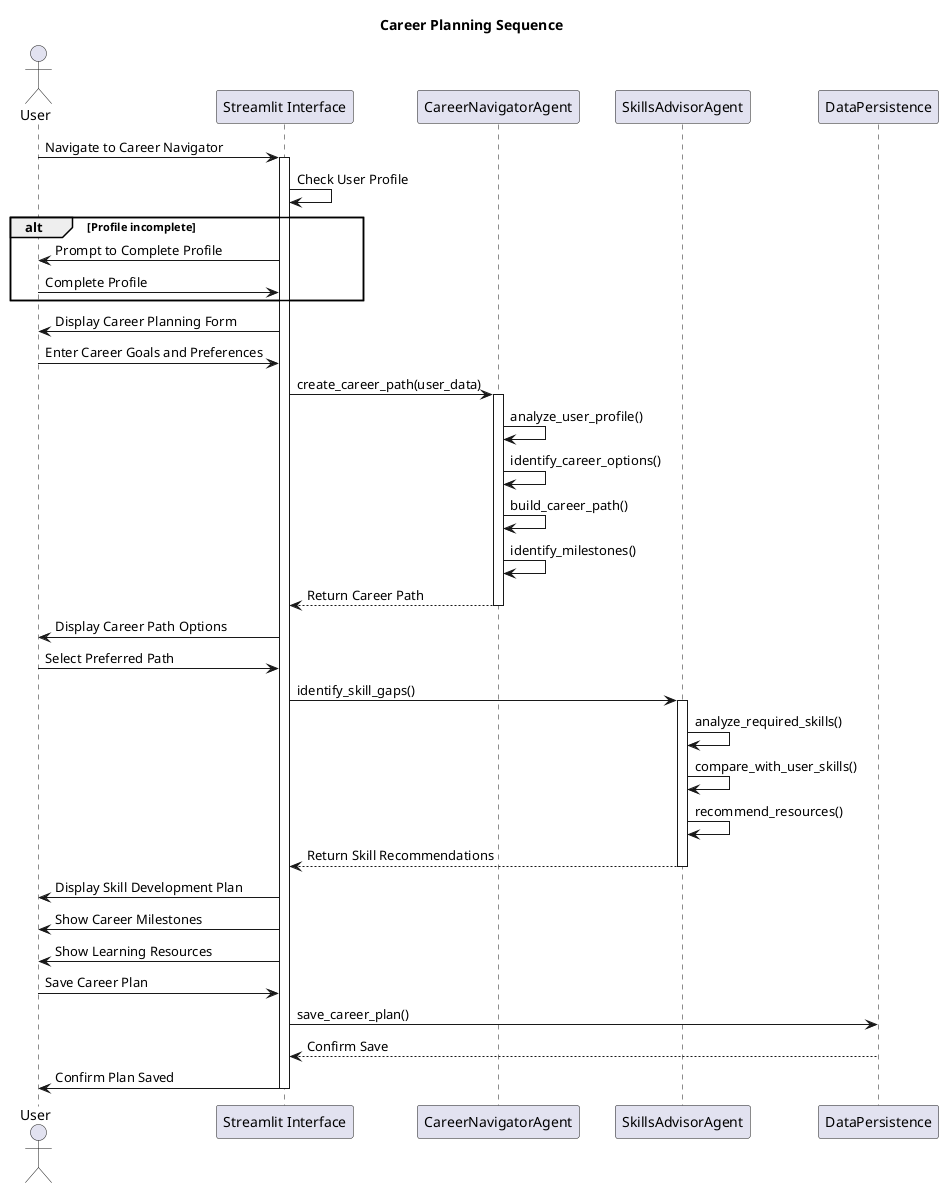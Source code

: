 @startuml Career Planning Sequence

actor "User" as user
participant "Streamlit Interface" as ui
participant "CareerNavigatorAgent" as navAgent
participant "SkillsAdvisorAgent" as skillsAgent
participant "DataPersistence" as storage

title Career Planning Sequence

user -> ui : Navigate to Career Navigator
activate ui

ui -> ui : Check User Profile
alt Profile incomplete
    ui -> user : Prompt to Complete Profile
    user -> ui : Complete Profile
end

ui -> user : Display Career Planning Form
user -> ui : Enter Career Goals and Preferences
ui -> navAgent : create_career_path(user_data)
activate navAgent

navAgent -> navAgent : analyze_user_profile()
navAgent -> navAgent : identify_career_options()
navAgent -> navAgent : build_career_path()
navAgent -> navAgent : identify_milestones()

navAgent --> ui : Return Career Path
deactivate navAgent

ui -> user : Display Career Path Options
user -> ui : Select Preferred Path

ui -> skillsAgent : identify_skill_gaps()
activate skillsAgent
skillsAgent -> skillsAgent : analyze_required_skills()
skillsAgent -> skillsAgent : compare_with_user_skills()
skillsAgent -> skillsAgent : recommend_resources()
skillsAgent --> ui : Return Skill Recommendations
deactivate skillsAgent

ui -> user : Display Skill Development Plan
ui -> user : Show Career Milestones
ui -> user : Show Learning Resources

user -> ui : Save Career Plan
ui -> storage : save_career_plan()
storage --> ui : Confirm Save

ui -> user : Confirm Plan Saved

deactivate ui

@enduml 
